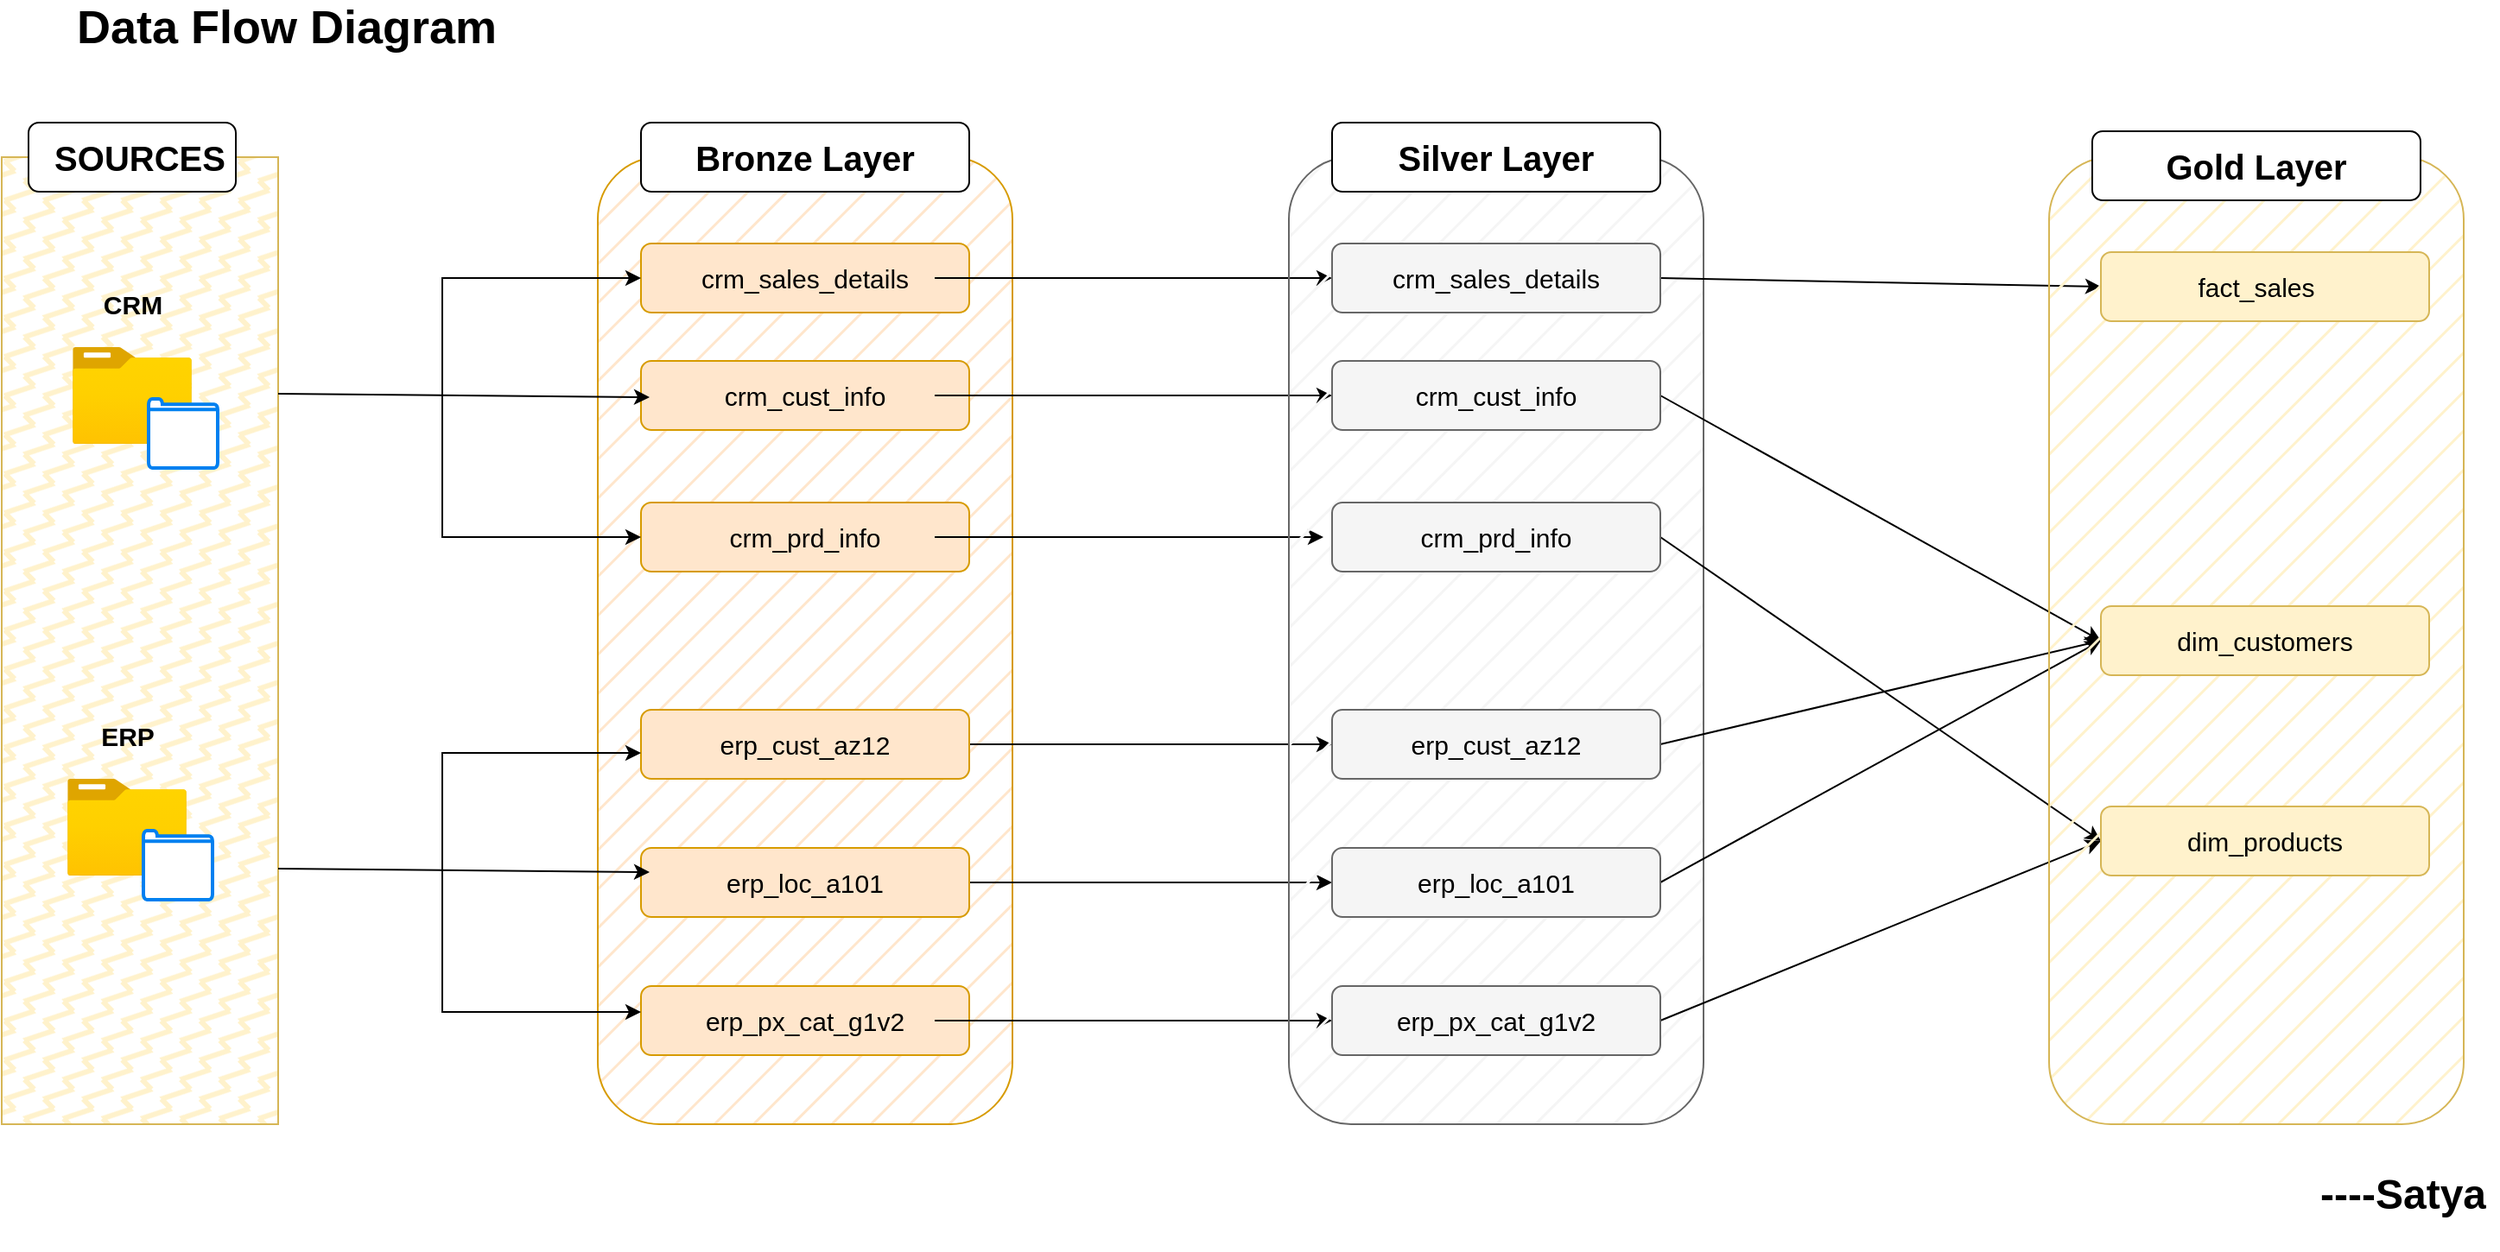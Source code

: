 <mxfile version="27.0.5">
  <diagram name="Page-1" id="5aWwwL06ccBI_TksMus4">
    <mxGraphModel dx="1747" dy="1147" grid="1" gridSize="10" guides="1" tooltips="1" connect="1" arrows="1" fold="1" page="1" pageScale="1" pageWidth="850" pageHeight="1100" math="0" shadow="0">
      <root>
        <mxCell id="0" />
        <mxCell id="1" parent="0" />
        <mxCell id="LhowR_q6MDWGsAfgS9AQ-1" value="" style="rounded=0;whiteSpace=wrap;html=1;fillColor=#fff2cc;strokeColor=#d6b656;fillStyle=zigzag-line;" vertex="1" parent="1">
          <mxGeometry x="65" y="140" width="160" height="560" as="geometry" />
        </mxCell>
        <mxCell id="LhowR_q6MDWGsAfgS9AQ-2" value="&lt;font style=&quot;font-size: 27px;&quot;&gt;&lt;b&gt;Data Flow Diagram&lt;/b&gt;&lt;/font&gt;" style="text;html=1;align=center;verticalAlign=middle;whiteSpace=wrap;rounded=0;" vertex="1" parent="1">
          <mxGeometry x="90" y="50" width="280" height="30" as="geometry" />
        </mxCell>
        <mxCell id="LhowR_q6MDWGsAfgS9AQ-3" value="" style="image;aspect=fixed;html=1;points=[];align=center;fontSize=12;image=img/lib/azure2/general/Folder_Blank.svg;" vertex="1" parent="1">
          <mxGeometry x="106" y="250" width="69" height="56.0" as="geometry" />
        </mxCell>
        <mxCell id="LhowR_q6MDWGsAfgS9AQ-5" value="" style="html=1;verticalLabelPosition=bottom;align=center;labelBackgroundColor=#ffffff;verticalAlign=top;strokeWidth=2;strokeColor=#0080F0;shadow=0;dashed=0;shape=mxgraph.ios7.icons.folder;" vertex="1" parent="1">
          <mxGeometry x="150" y="280" width="40" height="40" as="geometry" />
        </mxCell>
        <mxCell id="LhowR_q6MDWGsAfgS9AQ-8" value="&lt;b&gt;&lt;font style=&quot;font-size: 15px;&quot;&gt;CRM&lt;/font&gt;&lt;/b&gt;" style="text;html=1;align=center;verticalAlign=middle;whiteSpace=wrap;rounded=0;" vertex="1" parent="1">
          <mxGeometry x="110.5" y="210" width="60" height="30" as="geometry" />
        </mxCell>
        <mxCell id="LhowR_q6MDWGsAfgS9AQ-10" value="" style="rounded=1;whiteSpace=wrap;html=1;fillColor=#ffe6cc;strokeColor=#d79b00;fillStyle=hatch;" vertex="1" parent="1">
          <mxGeometry x="410" y="140" width="240" height="560" as="geometry" />
        </mxCell>
        <mxCell id="LhowR_q6MDWGsAfgS9AQ-11" value="" style="rounded=1;whiteSpace=wrap;html=1;" vertex="1" parent="1">
          <mxGeometry x="80.5" y="120" width="120" height="40" as="geometry" />
        </mxCell>
        <mxCell id="LhowR_q6MDWGsAfgS9AQ-12" value="" style="rounded=1;whiteSpace=wrap;html=1;" vertex="1" parent="1">
          <mxGeometry x="435" y="120" width="190" height="40" as="geometry" />
        </mxCell>
        <mxCell id="LhowR_q6MDWGsAfgS9AQ-13" value="&lt;b&gt;&lt;font style=&quot;font-size: 20px;&quot;&gt;SOURCES&lt;/font&gt;&lt;/b&gt;" style="text;html=1;align=center;verticalAlign=middle;whiteSpace=wrap;rounded=0;" vertex="1" parent="1">
          <mxGeometry x="115" y="125" width="60" height="30" as="geometry" />
        </mxCell>
        <mxCell id="LhowR_q6MDWGsAfgS9AQ-14" value="&lt;b&gt;&lt;font style=&quot;font-size: 20px;&quot;&gt;Bronze Layer&lt;/font&gt;&lt;/b&gt;" style="text;html=1;align=center;verticalAlign=middle;whiteSpace=wrap;rounded=0;" vertex="1" parent="1">
          <mxGeometry x="455" y="125" width="150" height="30" as="geometry" />
        </mxCell>
        <mxCell id="LhowR_q6MDWGsAfgS9AQ-15" value="" style="rounded=1;whiteSpace=wrap;html=1;fillColor=#ffe6cc;strokeColor=#d79b00;" vertex="1" parent="1">
          <mxGeometry x="435" y="190" width="190" height="40" as="geometry" />
        </mxCell>
        <mxCell id="LhowR_q6MDWGsAfgS9AQ-19" value="" style="image;aspect=fixed;html=1;points=[];align=center;fontSize=12;image=img/lib/azure2/general/Folder_Blank.svg;" vertex="1" parent="1">
          <mxGeometry x="103" y="500" width="69" height="56.0" as="geometry" />
        </mxCell>
        <mxCell id="LhowR_q6MDWGsAfgS9AQ-20" value="" style="html=1;verticalLabelPosition=bottom;align=center;labelBackgroundColor=#ffffff;verticalAlign=top;strokeWidth=2;strokeColor=#0080F0;shadow=0;dashed=0;shape=mxgraph.ios7.icons.folder;" vertex="1" parent="1">
          <mxGeometry x="147" y="530" width="40" height="40" as="geometry" />
        </mxCell>
        <mxCell id="LhowR_q6MDWGsAfgS9AQ-21" value="&lt;b&gt;&lt;font style=&quot;font-size: 15px;&quot;&gt;ERP&lt;/font&gt;&lt;/b&gt;" style="text;html=1;align=center;verticalAlign=middle;whiteSpace=wrap;rounded=0;" vertex="1" parent="1">
          <mxGeometry x="107.5" y="460" width="60" height="30" as="geometry" />
        </mxCell>
        <mxCell id="LhowR_q6MDWGsAfgS9AQ-23" value="" style="rounded=1;whiteSpace=wrap;html=1;fillColor=#ffe6cc;strokeColor=#d79b00;" vertex="1" parent="1">
          <mxGeometry x="435" y="258" width="190" height="40" as="geometry" />
        </mxCell>
        <mxCell id="LhowR_q6MDWGsAfgS9AQ-24" value="" style="rounded=1;whiteSpace=wrap;html=1;fillColor=#ffe6cc;strokeColor=#d79b00;" vertex="1" parent="1">
          <mxGeometry x="435" y="340" width="190" height="40" as="geometry" />
        </mxCell>
        <mxCell id="LhowR_q6MDWGsAfgS9AQ-25" value="" style="rounded=1;whiteSpace=wrap;html=1;fillColor=#ffe6cc;strokeColor=#d79b00;" vertex="1" parent="1">
          <mxGeometry x="435" y="620" width="190" height="40" as="geometry" />
        </mxCell>
        <mxCell id="LhowR_q6MDWGsAfgS9AQ-88" style="edgeStyle=orthogonalEdgeStyle;rounded=0;orthogonalLoop=1;jettySize=auto;html=1;entryX=0;entryY=0.5;entryDx=0;entryDy=0;" edge="1" parent="1" source="LhowR_q6MDWGsAfgS9AQ-26" target="LhowR_q6MDWGsAfgS9AQ-48">
          <mxGeometry relative="1" as="geometry">
            <mxPoint x="820" y="561" as="targetPoint" />
          </mxGeometry>
        </mxCell>
        <mxCell id="LhowR_q6MDWGsAfgS9AQ-26" value="" style="rounded=1;whiteSpace=wrap;html=1;fillColor=#ffe6cc;strokeColor=#d79b00;" vertex="1" parent="1">
          <mxGeometry x="435" y="540" width="190" height="40" as="geometry" />
        </mxCell>
        <mxCell id="LhowR_q6MDWGsAfgS9AQ-87" style="edgeStyle=orthogonalEdgeStyle;rounded=0;orthogonalLoop=1;jettySize=auto;html=1;entryX=0;entryY=0.5;entryDx=0;entryDy=0;" edge="1" parent="1" source="LhowR_q6MDWGsAfgS9AQ-27" target="LhowR_q6MDWGsAfgS9AQ-49">
          <mxGeometry relative="1" as="geometry" />
        </mxCell>
        <mxCell id="LhowR_q6MDWGsAfgS9AQ-27" value="" style="rounded=1;whiteSpace=wrap;html=1;fillColor=#ffe6cc;strokeColor=#d79b00;" vertex="1" parent="1">
          <mxGeometry x="435" y="460" width="190" height="40" as="geometry" />
        </mxCell>
        <mxCell id="LhowR_q6MDWGsAfgS9AQ-29" value="" style="endArrow=classic;html=1;rounded=1;exitX=1;exitY=0.25;exitDx=0;exitDy=0;curved=0;" edge="1" parent="1">
          <mxGeometry width="50" height="50" relative="1" as="geometry">
            <mxPoint x="225" y="277" as="sourcePoint" />
            <mxPoint x="440" y="279" as="targetPoint" />
          </mxGeometry>
        </mxCell>
        <mxCell id="LhowR_q6MDWGsAfgS9AQ-31" value="" style="endArrow=classic;startArrow=classic;html=1;rounded=0;entryX=0;entryY=0.5;entryDx=0;entryDy=0;exitX=0;exitY=0.5;exitDx=0;exitDy=0;" edge="1" parent="1" source="LhowR_q6MDWGsAfgS9AQ-24" target="LhowR_q6MDWGsAfgS9AQ-15">
          <mxGeometry width="50" height="50" relative="1" as="geometry">
            <mxPoint x="320" y="450" as="sourcePoint" />
            <mxPoint x="320" y="120" as="targetPoint" />
            <Array as="points">
              <mxPoint x="320" y="360" />
              <mxPoint x="320" y="280" />
              <mxPoint x="320" y="210" />
            </Array>
          </mxGeometry>
        </mxCell>
        <mxCell id="LhowR_q6MDWGsAfgS9AQ-32" value="" style="endArrow=classic;html=1;rounded=0;exitX=1;exitY=0.25;exitDx=0;exitDy=0;" edge="1" parent="1">
          <mxGeometry width="50" height="50" relative="1" as="geometry">
            <mxPoint x="225" y="552" as="sourcePoint" />
            <mxPoint x="440" y="554" as="targetPoint" />
          </mxGeometry>
        </mxCell>
        <mxCell id="LhowR_q6MDWGsAfgS9AQ-33" value="" style="endArrow=classic;startArrow=classic;html=1;rounded=0;entryX=0;entryY=0.5;entryDx=0;entryDy=0;exitX=0;exitY=0.5;exitDx=0;exitDy=0;" edge="1" parent="1">
          <mxGeometry width="50" height="50" relative="1" as="geometry">
            <mxPoint x="435" y="635" as="sourcePoint" />
            <mxPoint x="435" y="485" as="targetPoint" />
            <Array as="points">
              <mxPoint x="320" y="635" />
              <mxPoint x="320" y="555" />
              <mxPoint x="320" y="485" />
            </Array>
          </mxGeometry>
        </mxCell>
        <mxCell id="LhowR_q6MDWGsAfgS9AQ-84" style="edgeStyle=orthogonalEdgeStyle;rounded=0;orthogonalLoop=1;jettySize=auto;html=1;entryX=0;entryY=0.5;entryDx=0;entryDy=0;" edge="1" parent="1" source="LhowR_q6MDWGsAfgS9AQ-34" target="LhowR_q6MDWGsAfgS9AQ-44">
          <mxGeometry relative="1" as="geometry" />
        </mxCell>
        <mxCell id="LhowR_q6MDWGsAfgS9AQ-34" value="&lt;span style=&quot;font-size: 15px;&quot;&gt;crm_sales_details&lt;/span&gt;" style="text;html=1;align=center;verticalAlign=middle;whiteSpace=wrap;rounded=0;" vertex="1" parent="1">
          <mxGeometry x="455" y="195" width="150" height="30" as="geometry" />
        </mxCell>
        <mxCell id="LhowR_q6MDWGsAfgS9AQ-85" style="edgeStyle=orthogonalEdgeStyle;rounded=0;orthogonalLoop=1;jettySize=auto;html=1;entryX=0;entryY=0.5;entryDx=0;entryDy=0;" edge="1" parent="1" source="LhowR_q6MDWGsAfgS9AQ-36" target="LhowR_q6MDWGsAfgS9AQ-45">
          <mxGeometry relative="1" as="geometry" />
        </mxCell>
        <mxCell id="LhowR_q6MDWGsAfgS9AQ-36" value="&lt;span style=&quot;font-size: 15px;&quot;&gt;crm_cust_info&lt;/span&gt;" style="text;html=1;align=center;verticalAlign=middle;whiteSpace=wrap;rounded=0;" vertex="1" parent="1">
          <mxGeometry x="455" y="263" width="150" height="30" as="geometry" />
        </mxCell>
        <mxCell id="LhowR_q6MDWGsAfgS9AQ-86" style="edgeStyle=orthogonalEdgeStyle;rounded=0;orthogonalLoop=1;jettySize=auto;html=1;" edge="1" parent="1" source="LhowR_q6MDWGsAfgS9AQ-37">
          <mxGeometry relative="1" as="geometry">
            <mxPoint x="830.0" y="360" as="targetPoint" />
          </mxGeometry>
        </mxCell>
        <mxCell id="LhowR_q6MDWGsAfgS9AQ-37" value="&lt;span style=&quot;font-size: 15px;&quot;&gt;crm_prd&lt;/span&gt;&lt;span style=&quot;color: rgba(0, 0, 0, 0); font-family: monospace; font-size: 0px; text-align: start; text-wrap-mode: nowrap;&quot;&gt;%3CmxGraphModel%3E%3Croot%3E%3CmxCell%20id%3D%220%22%2F%3E%3CmxCell%20id%3D%221%22%20parent%3D%220%22%2F%3E%3CmxCell%20id%3D%222%22%20value%3D%22%26lt%3Bspan%20style%3D%26quot%3Bfont-size%3A%2015px%3B%26quot%3B%26gt%3Bcrm_sales_details%26lt%3B%2Fspan%26gt%3B%22%20style%3D%22text%3Bhtml%3D1%3Balign%3Dcenter%3BverticalAlign%3Dmiddle%3BwhiteSpace%3Dwrap%3Brounded%3D0%3B%22%20vertex%3D%221%22%20parent%3D%221%22%3E%3CmxGeometry%20x%3D%22455%22%20y%3D%22195%22%20width%3D%22150%22%20height%3D%2230%22%20as%3D%22geometry%22%2F%3E%3C%2FmxCell%3E%3C%2Froot%3E%3C%2FmxGraphModel%3E&lt;/span&gt;&lt;span style=&quot;font-size: 15px;&quot;&gt;_info&lt;/span&gt;" style="text;html=1;align=center;verticalAlign=middle;whiteSpace=wrap;rounded=0;" vertex="1" parent="1">
          <mxGeometry x="455" y="345" width="150" height="30" as="geometry" />
        </mxCell>
        <mxCell id="LhowR_q6MDWGsAfgS9AQ-38" value="&lt;span style=&quot;font-size: 15px;&quot;&gt;erp_cust_az12&lt;/span&gt;" style="text;html=1;align=center;verticalAlign=middle;whiteSpace=wrap;rounded=0;" vertex="1" parent="1">
          <mxGeometry x="455" y="465" width="150" height="30" as="geometry" />
        </mxCell>
        <mxCell id="LhowR_q6MDWGsAfgS9AQ-39" value="&lt;span style=&quot;font-size: 15px;&quot;&gt;erp_loc_a101&lt;/span&gt;" style="text;html=1;align=center;verticalAlign=middle;whiteSpace=wrap;rounded=0;" vertex="1" parent="1">
          <mxGeometry x="455" y="545" width="150" height="30" as="geometry" />
        </mxCell>
        <mxCell id="LhowR_q6MDWGsAfgS9AQ-89" style="edgeStyle=orthogonalEdgeStyle;rounded=0;orthogonalLoop=1;jettySize=auto;html=1;entryX=0;entryY=0.5;entryDx=0;entryDy=0;" edge="1" parent="1" source="LhowR_q6MDWGsAfgS9AQ-40" target="LhowR_q6MDWGsAfgS9AQ-47">
          <mxGeometry relative="1" as="geometry" />
        </mxCell>
        <mxCell id="LhowR_q6MDWGsAfgS9AQ-40" value="&lt;span style=&quot;font-size: 15px;&quot;&gt;erp_px_cat_g1v2&lt;/span&gt;" style="text;html=1;align=center;verticalAlign=middle;whiteSpace=wrap;rounded=0;" vertex="1" parent="1">
          <mxGeometry x="455" y="625" width="150" height="30" as="geometry" />
        </mxCell>
        <mxCell id="LhowR_q6MDWGsAfgS9AQ-41" value="" style="rounded=1;whiteSpace=wrap;html=1;fillColor=#f5f5f5;strokeColor=#666666;fillStyle=hatch;fontColor=#333333;" vertex="1" parent="1">
          <mxGeometry x="810" y="140" width="240" height="560" as="geometry" />
        </mxCell>
        <mxCell id="LhowR_q6MDWGsAfgS9AQ-42" value="" style="rounded=1;whiteSpace=wrap;html=1;" vertex="1" parent="1">
          <mxGeometry x="835" y="120" width="190" height="40" as="geometry" />
        </mxCell>
        <mxCell id="LhowR_q6MDWGsAfgS9AQ-96" style="rounded=0;orthogonalLoop=1;jettySize=auto;html=1;entryX=0;entryY=0.5;entryDx=0;entryDy=0;exitX=1;exitY=0.5;exitDx=0;exitDy=0;" edge="1" parent="1" source="LhowR_q6MDWGsAfgS9AQ-44" target="LhowR_q6MDWGsAfgS9AQ-93">
          <mxGeometry relative="1" as="geometry" />
        </mxCell>
        <mxCell id="LhowR_q6MDWGsAfgS9AQ-44" value="" style="rounded=1;whiteSpace=wrap;html=1;fillColor=#f5f5f5;strokeColor=#666666;fontColor=#333333;" vertex="1" parent="1">
          <mxGeometry x="835" y="190" width="190" height="40" as="geometry" />
        </mxCell>
        <mxCell id="LhowR_q6MDWGsAfgS9AQ-97" style="rounded=0;orthogonalLoop=1;jettySize=auto;html=1;entryX=0;entryY=0.5;entryDx=0;entryDy=0;exitX=1;exitY=0.5;exitDx=0;exitDy=0;" edge="1" parent="1" source="LhowR_q6MDWGsAfgS9AQ-45" target="LhowR_q6MDWGsAfgS9AQ-94">
          <mxGeometry relative="1" as="geometry" />
        </mxCell>
        <mxCell id="LhowR_q6MDWGsAfgS9AQ-45" value="" style="rounded=1;whiteSpace=wrap;html=1;fillColor=#f5f5f5;strokeColor=#666666;fontColor=#333333;" vertex="1" parent="1">
          <mxGeometry x="835" y="258" width="190" height="40" as="geometry" />
        </mxCell>
        <mxCell id="LhowR_q6MDWGsAfgS9AQ-98" style="rounded=0;orthogonalLoop=1;jettySize=auto;html=1;entryX=0;entryY=0.5;entryDx=0;entryDy=0;exitX=1;exitY=0.5;exitDx=0;exitDy=0;" edge="1" parent="1" source="LhowR_q6MDWGsAfgS9AQ-46" target="LhowR_q6MDWGsAfgS9AQ-95">
          <mxGeometry relative="1" as="geometry" />
        </mxCell>
        <mxCell id="LhowR_q6MDWGsAfgS9AQ-46" value="" style="rounded=1;whiteSpace=wrap;html=1;fillColor=#f5f5f5;strokeColor=#666666;fontColor=#333333;" vertex="1" parent="1">
          <mxGeometry x="835" y="340" width="190" height="40" as="geometry" />
        </mxCell>
        <mxCell id="LhowR_q6MDWGsAfgS9AQ-102" style="rounded=0;orthogonalLoop=1;jettySize=auto;html=1;entryX=0;entryY=0.5;entryDx=0;entryDy=0;exitX=1;exitY=0.5;exitDx=0;exitDy=0;" edge="1" parent="1" source="LhowR_q6MDWGsAfgS9AQ-47" target="LhowR_q6MDWGsAfgS9AQ-95">
          <mxGeometry relative="1" as="geometry" />
        </mxCell>
        <mxCell id="LhowR_q6MDWGsAfgS9AQ-47" value="" style="rounded=1;whiteSpace=wrap;html=1;fillColor=#f5f5f5;strokeColor=#666666;fontColor=#333333;" vertex="1" parent="1">
          <mxGeometry x="835" y="620" width="190" height="40" as="geometry" />
        </mxCell>
        <mxCell id="LhowR_q6MDWGsAfgS9AQ-101" style="rounded=0;orthogonalLoop=1;jettySize=auto;html=1;entryX=0;entryY=0.5;entryDx=0;entryDy=0;exitX=1;exitY=0.5;exitDx=0;exitDy=0;" edge="1" parent="1" source="LhowR_q6MDWGsAfgS9AQ-48" target="LhowR_q6MDWGsAfgS9AQ-94">
          <mxGeometry relative="1" as="geometry" />
        </mxCell>
        <mxCell id="LhowR_q6MDWGsAfgS9AQ-48" value="" style="rounded=1;whiteSpace=wrap;html=1;fillColor=#f5f5f5;strokeColor=#666666;fontColor=#333333;" vertex="1" parent="1">
          <mxGeometry x="835" y="540" width="190" height="40" as="geometry" />
        </mxCell>
        <mxCell id="LhowR_q6MDWGsAfgS9AQ-99" style="rounded=0;orthogonalLoop=1;jettySize=auto;html=1;entryX=0;entryY=0.5;entryDx=0;entryDy=0;exitX=1;exitY=0.5;exitDx=0;exitDy=0;" edge="1" parent="1" source="LhowR_q6MDWGsAfgS9AQ-49" target="LhowR_q6MDWGsAfgS9AQ-94">
          <mxGeometry relative="1" as="geometry" />
        </mxCell>
        <mxCell id="LhowR_q6MDWGsAfgS9AQ-49" value="" style="rounded=1;whiteSpace=wrap;html=1;fillColor=#f5f5f5;strokeColor=#666666;fontColor=#333333;" vertex="1" parent="1">
          <mxGeometry x="835" y="460" width="190" height="40" as="geometry" />
        </mxCell>
        <mxCell id="LhowR_q6MDWGsAfgS9AQ-56" value="&lt;span style=&quot;font-size: 15px;&quot;&gt;crm_cust_info&lt;/span&gt;" style="text;html=1;align=center;verticalAlign=middle;whiteSpace=wrap;rounded=0;" vertex="1" parent="1">
          <mxGeometry x="900" y="263" width="60" height="30" as="geometry" />
        </mxCell>
        <mxCell id="LhowR_q6MDWGsAfgS9AQ-72" value="&lt;span style=&quot;font-size: 15px;&quot;&gt;crm_sales_details&lt;/span&gt;" style="text;html=1;align=center;verticalAlign=middle;whiteSpace=wrap;rounded=0;" vertex="1" parent="1">
          <mxGeometry x="900" y="195" width="60" height="30" as="geometry" />
        </mxCell>
        <mxCell id="LhowR_q6MDWGsAfgS9AQ-73" value="&lt;span style=&quot;font-size: 15px;&quot;&gt;crm_prd_info&lt;/span&gt;" style="text;html=1;align=center;verticalAlign=middle;whiteSpace=wrap;rounded=0;" vertex="1" parent="1">
          <mxGeometry x="900" y="345" width="60" height="30" as="geometry" />
        </mxCell>
        <mxCell id="LhowR_q6MDWGsAfgS9AQ-74" value="&lt;span style=&quot;font-size: 15px;&quot;&gt;erp_cust_az12&lt;/span&gt;" style="text;html=1;align=center;verticalAlign=middle;whiteSpace=wrap;rounded=0;" vertex="1" parent="1">
          <mxGeometry x="900" y="465" width="60" height="30" as="geometry" />
        </mxCell>
        <mxCell id="LhowR_q6MDWGsAfgS9AQ-75" value="&lt;span style=&quot;font-size: 15px;&quot;&gt;erp_loc_a101&lt;/span&gt;" style="text;html=1;align=center;verticalAlign=middle;whiteSpace=wrap;rounded=0;" vertex="1" parent="1">
          <mxGeometry x="900" y="545" width="60" height="30" as="geometry" />
        </mxCell>
        <mxCell id="LhowR_q6MDWGsAfgS9AQ-76" value="&lt;span style=&quot;font-size: 15px;&quot;&gt;erp_px_cat_g1v2&lt;/span&gt;" style="text;html=1;align=center;verticalAlign=middle;whiteSpace=wrap;rounded=0;" vertex="1" parent="1">
          <mxGeometry x="900" y="625" width="60" height="30" as="geometry" />
        </mxCell>
        <mxCell id="LhowR_q6MDWGsAfgS9AQ-90" value="" style="rounded=1;whiteSpace=wrap;html=1;fillColor=#fff2cc;strokeColor=#d6b656;fillStyle=hatch;" vertex="1" parent="1">
          <mxGeometry x="1250" y="140" width="240" height="560" as="geometry" />
        </mxCell>
        <mxCell id="LhowR_q6MDWGsAfgS9AQ-91" value="" style="rounded=1;whiteSpace=wrap;html=1;fillStyle=solid;" vertex="1" parent="1">
          <mxGeometry x="1275" y="125" width="190" height="40" as="geometry" />
        </mxCell>
        <mxCell id="LhowR_q6MDWGsAfgS9AQ-92" value="&lt;b&gt;&lt;font style=&quot;font-size: 20px;&quot;&gt;Silver Lay&lt;/font&gt;&lt;/b&gt;&lt;span style=&quot;color: rgba(0, 0, 0, 0); font-family: monospace; font-size: 0px; text-align: start; text-wrap-mode: nowrap;&quot;&gt;%3CmxGraphModel%3E%3Croot%3E%3CmxCell%20id%3D%220%22%2F%3E%3CmxCell%20id%3D%221%22%20parent%3D%220%22%2F%3E%3CmxCell%20id%3D%222%22%20value%3D%22%22%20style%3D%22rounded%3D1%3BwhiteSpace%3Dwrap%3Bhtml%3D1%3B%22%20vertex%3D%221%22%20parent%3D%221%22%3E%3CmxGeometry%20x%3D%22835%22%20y%3D%22120%22%20width%3D%22190%22%20height%3D%2240%22%20as%3D%22geometry%22%2F%3E%3C%2FmxCell%3E%3C%2Froot%3E%3C%2FmxGraphModel%3E&lt;/span&gt;&lt;b&gt;&lt;font style=&quot;font-size: 20px;&quot;&gt;er&lt;/font&gt;&lt;/b&gt;" style="text;html=1;align=center;verticalAlign=middle;whiteSpace=wrap;rounded=0;" vertex="1" parent="1">
          <mxGeometry x="855" y="125" width="150" height="30" as="geometry" />
        </mxCell>
        <mxCell id="LhowR_q6MDWGsAfgS9AQ-43" value="&lt;span style=&quot;font-size: 20px;&quot;&gt;&lt;b&gt;Gold Layer&lt;/b&gt;&lt;/span&gt;" style="text;html=1;align=center;verticalAlign=middle;whiteSpace=wrap;rounded=0;" vertex="1" parent="1">
          <mxGeometry x="1295" y="130" width="150" height="30" as="geometry" />
        </mxCell>
        <mxCell id="LhowR_q6MDWGsAfgS9AQ-93" value="" style="rounded=1;whiteSpace=wrap;html=1;fillColor=#fff2cc;strokeColor=#d6b656;" vertex="1" parent="1">
          <mxGeometry x="1280" y="195" width="190" height="40" as="geometry" />
        </mxCell>
        <mxCell id="LhowR_q6MDWGsAfgS9AQ-94" value="" style="rounded=1;whiteSpace=wrap;html=1;fillColor=#fff2cc;strokeColor=#d6b656;" vertex="1" parent="1">
          <mxGeometry x="1280" y="400" width="190" height="40" as="geometry" />
        </mxCell>
        <mxCell id="LhowR_q6MDWGsAfgS9AQ-95" value="" style="rounded=1;whiteSpace=wrap;html=1;fillColor=#fff2cc;strokeColor=#d6b656;" vertex="1" parent="1">
          <mxGeometry x="1280" y="516" width="190" height="40" as="geometry" />
        </mxCell>
        <mxCell id="LhowR_q6MDWGsAfgS9AQ-103" value="&lt;font style=&quot;font-size: 15px;&quot;&gt;fact_sales&lt;/font&gt;" style="text;html=1;align=center;verticalAlign=middle;whiteSpace=wrap;rounded=0;" vertex="1" parent="1">
          <mxGeometry x="1340" y="200" width="60" height="30" as="geometry" />
        </mxCell>
        <mxCell id="LhowR_q6MDWGsAfgS9AQ-104" value="&lt;font style=&quot;font-size: 15px;&quot;&gt;dim_customers&lt;/font&gt;&lt;span style=&quot;color: rgba(0, 0, 0, 0); font-family: monospace; font-size: 0px; text-align: start; text-wrap-mode: nowrap;&quot;&gt;%3CmxGraphModel%3E%3Croot%3E%3CmxCell%20id%3D%220%22%2F%3E%3CmxCell%20id%3D%221%22%20parent%3D%220%22%2F%3E%3CmxCell%20id%3D%222%22%20value%3D%22%26lt%3Bfont%20style%3D%26quot%3Bfont-size%3A%2015px%3B%26quot%3B%26gt%3Bfact_sales%26lt%3B%2Ffont%26gt%3B%22%20style%3D%22text%3Bhtml%3D1%3Balign%3Dcenter%3BverticalAlign%3Dmiddle%3BwhiteSpace%3Dwrap%3Brounded%3D0%3B%22%20vertex%3D%221%22%20parent%3D%221%22%3E%3CmxGeometry%20x%3D%221340%22%20y%3D%22200%22%20width%3D%2260%22%20height%3D%2230%22%20as%3D%22geometry%22%2F%3E%3C%2FmxCell%3E%3C%2Froot%3E%3C%2FmxGraphModel%3E&lt;/span&gt;" style="text;html=1;align=center;verticalAlign=middle;whiteSpace=wrap;rounded=0;" vertex="1" parent="1">
          <mxGeometry x="1345" y="405" width="60" height="30" as="geometry" />
        </mxCell>
        <mxCell id="LhowR_q6MDWGsAfgS9AQ-105" value="&lt;font style=&quot;font-size: 15px;&quot;&gt;dim_products&lt;/font&gt;" style="text;html=1;align=center;verticalAlign=middle;whiteSpace=wrap;rounded=0;" vertex="1" parent="1">
          <mxGeometry x="1345" y="521" width="60" height="30" as="geometry" />
        </mxCell>
        <mxCell id="LhowR_q6MDWGsAfgS9AQ-106" value="&lt;h1 style=&quot;margin-top: 0px;&quot;&gt;----Satya&lt;/h1&gt;&lt;div&gt;&lt;br&gt;&lt;/div&gt;" style="text;html=1;whiteSpace=wrap;overflow=hidden;rounded=0;" vertex="1" parent="1">
          <mxGeometry x="1405" y="720" width="105" height="50" as="geometry" />
        </mxCell>
      </root>
    </mxGraphModel>
  </diagram>
</mxfile>
